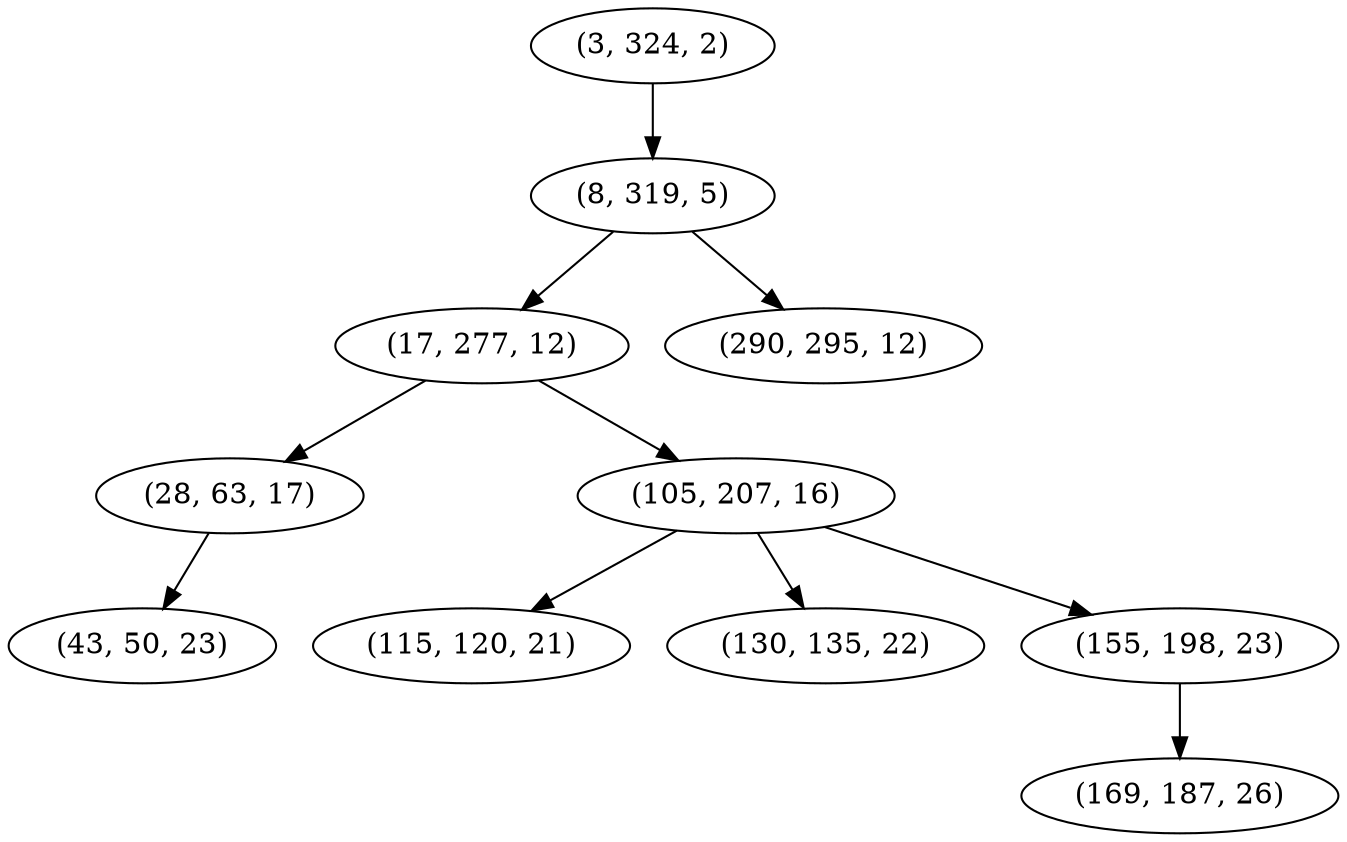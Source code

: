 digraph tree {
    "(3, 324, 2)";
    "(8, 319, 5)";
    "(17, 277, 12)";
    "(28, 63, 17)";
    "(43, 50, 23)";
    "(105, 207, 16)";
    "(115, 120, 21)";
    "(130, 135, 22)";
    "(155, 198, 23)";
    "(169, 187, 26)";
    "(290, 295, 12)";
    "(3, 324, 2)" -> "(8, 319, 5)";
    "(8, 319, 5)" -> "(17, 277, 12)";
    "(8, 319, 5)" -> "(290, 295, 12)";
    "(17, 277, 12)" -> "(28, 63, 17)";
    "(17, 277, 12)" -> "(105, 207, 16)";
    "(28, 63, 17)" -> "(43, 50, 23)";
    "(105, 207, 16)" -> "(115, 120, 21)";
    "(105, 207, 16)" -> "(130, 135, 22)";
    "(105, 207, 16)" -> "(155, 198, 23)";
    "(155, 198, 23)" -> "(169, 187, 26)";
}
